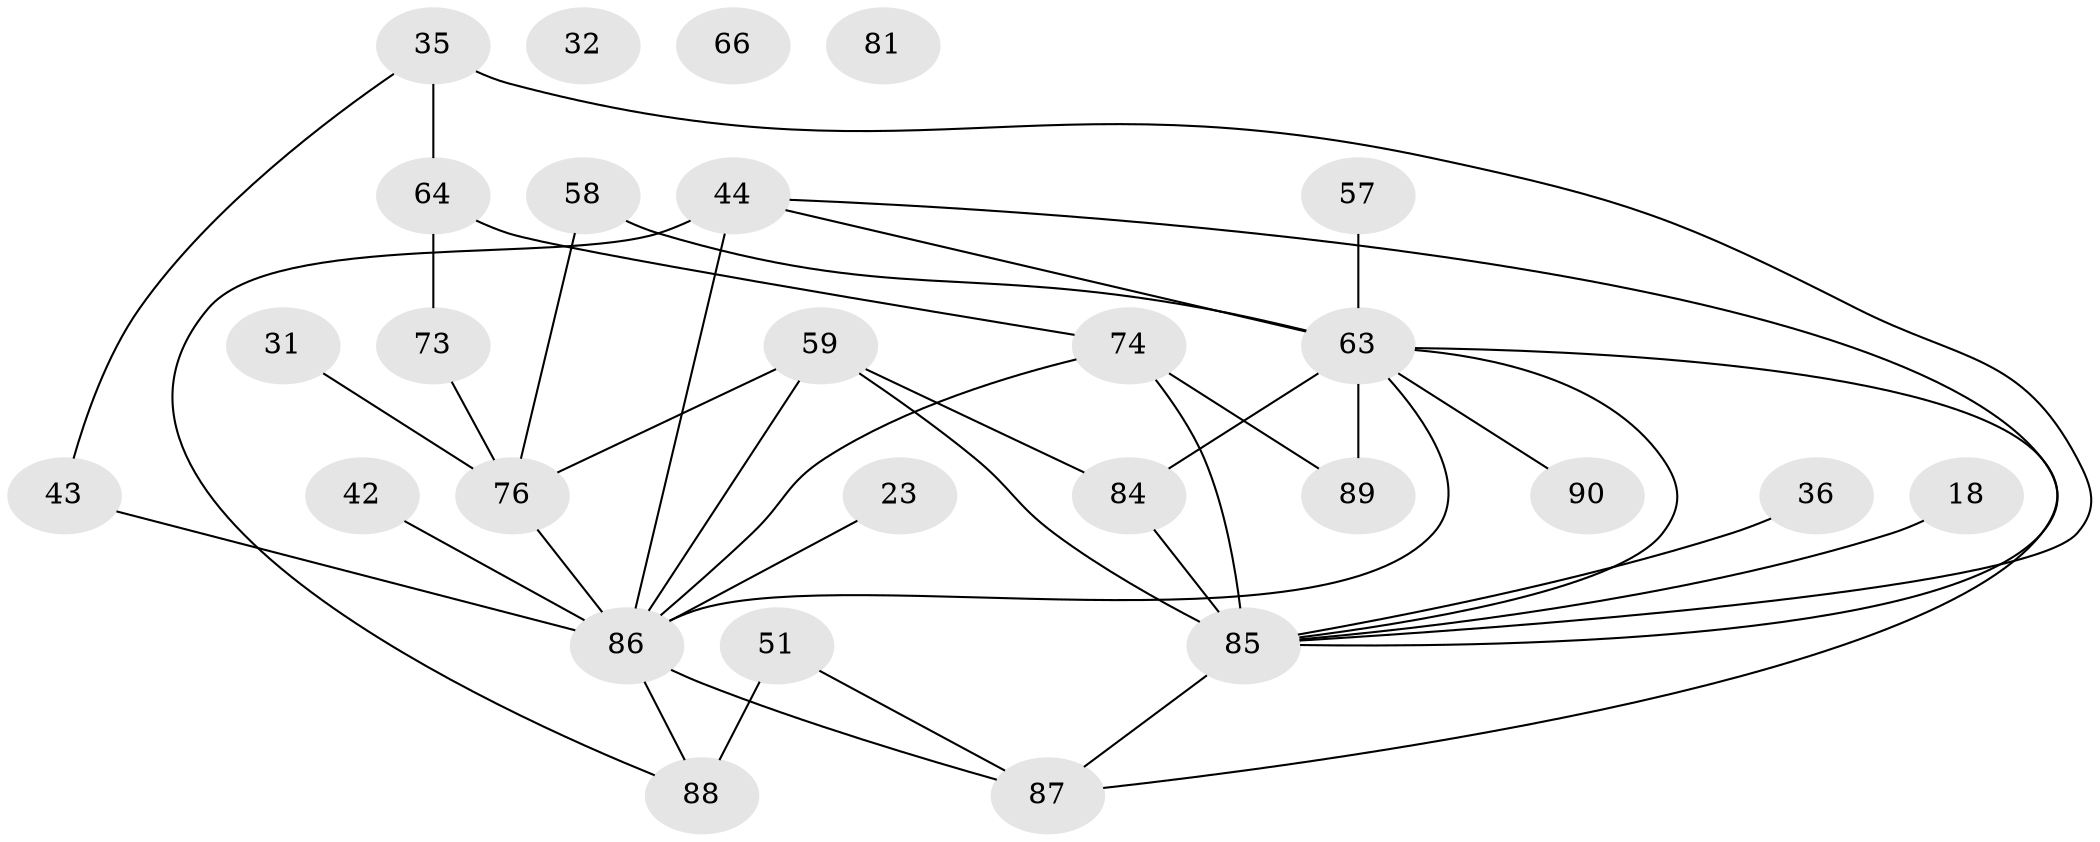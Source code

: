 // original degree distribution, {4: 0.25555555555555554, 3: 0.2, 2: 0.2222222222222222, 1: 0.14444444444444443, 5: 0.08888888888888889, 7: 0.011111111111111112, 0: 0.03333333333333333, 6: 0.044444444444444446}
// Generated by graph-tools (version 1.1) at 2025/42/03/04/25 21:42:30]
// undirected, 27 vertices, 39 edges
graph export_dot {
graph [start="1"]
  node [color=gray90,style=filled];
  18;
  23;
  31;
  32;
  35 [super="+13"];
  36;
  42 [super="+6"];
  43 [super="+3+38"];
  44 [super="+22+21"];
  51 [super="+47"];
  57;
  58 [super="+1+27"];
  59 [super="+19"];
  63 [super="+50+30"];
  64 [super="+39"];
  66;
  73 [super="+53+61"];
  74 [super="+15+60"];
  76 [super="+62+34"];
  81;
  84 [super="+82"];
  85 [super="+67+71+77"];
  86 [super="+33+68+70+72"];
  87 [super="+41+48+46+69"];
  88;
  89 [super="+83"];
  90;
  18 -- 85;
  23 -- 86;
  31 -- 76;
  35 -- 43;
  35 -- 64 [weight=2];
  35 -- 85 [weight=2];
  36 -- 85;
  42 -- 86 [weight=3];
  43 -- 86 [weight=2];
  44 -- 63;
  44 -- 86 [weight=6];
  44 -- 88;
  44 -- 85 [weight=3];
  51 -- 88 [weight=2];
  51 -- 87;
  57 -- 63 [weight=2];
  58 -- 76 [weight=2];
  58 -- 63 [weight=3];
  59 -- 86 [weight=2];
  59 -- 85 [weight=2];
  59 -- 76 [weight=2];
  59 -- 84 [weight=2];
  63 -- 89 [weight=4];
  63 -- 90;
  63 -- 85;
  63 -- 87;
  63 -- 86;
  63 -- 84;
  64 -- 73;
  64 -- 74;
  73 -- 76;
  74 -- 89;
  74 -- 85 [weight=2];
  74 -- 86 [weight=2];
  76 -- 86;
  84 -- 85;
  85 -- 87 [weight=4];
  86 -- 87 [weight=4];
  86 -- 88;
}
